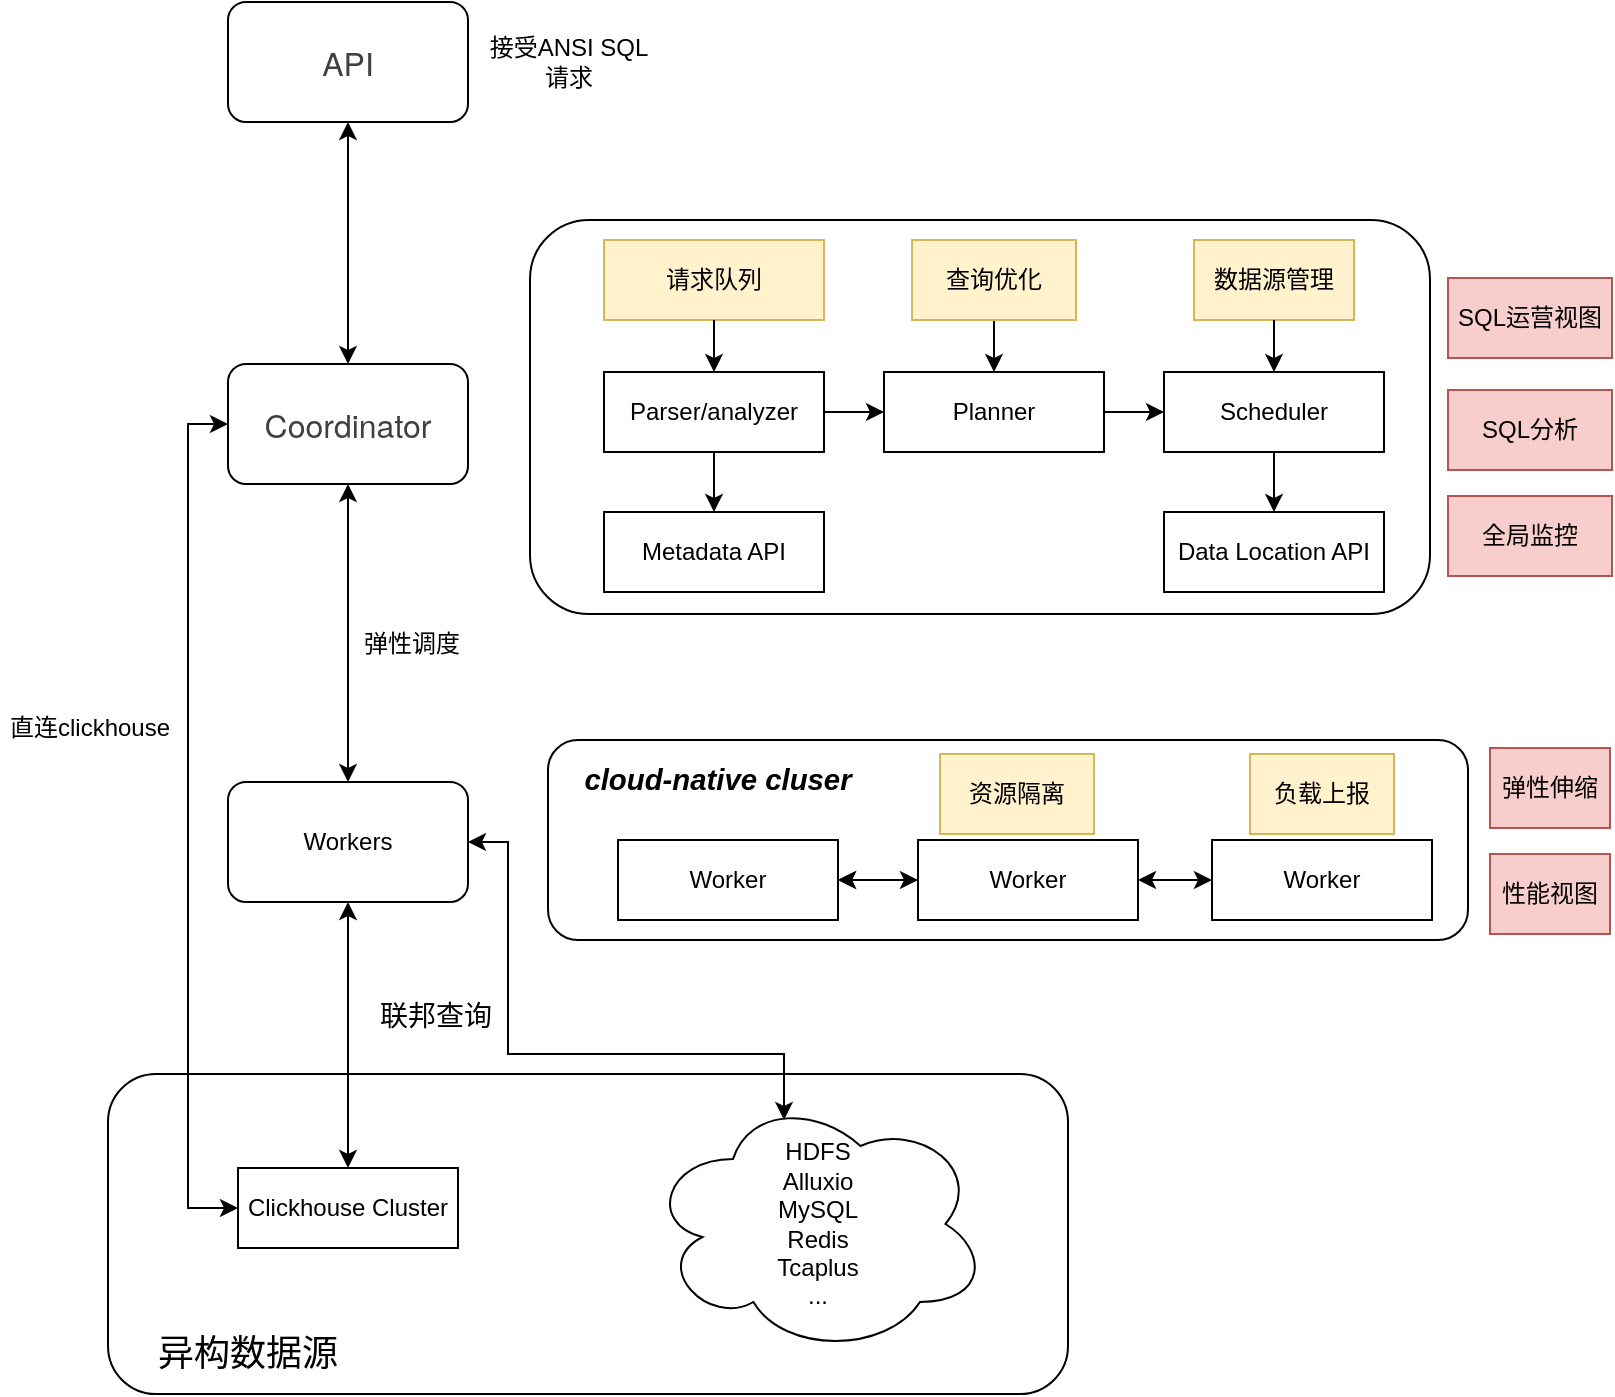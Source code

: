 <mxfile version="15.0.3" type="github">
  <diagram id="ivneqpC2ktw9vgJXLVSB" name="Page-1">
    <mxGraphModel dx="1422" dy="915" grid="1" gridSize="10" guides="1" tooltips="1" connect="1" arrows="1" fold="1" page="1" pageScale="1" pageWidth="827" pageHeight="1169" math="0" shadow="0">
      <root>
        <mxCell id="0" />
        <mxCell id="1" parent="0" />
        <mxCell id="soRaxVJ8dTag2EYTceL_-144" value="" style="group" vertex="1" connectable="0" parent="1">
          <mxGeometry x="216" y="254" width="806" height="696" as="geometry" />
        </mxCell>
        <mxCell id="soRaxVJ8dTag2EYTceL_-85" value="" style="rounded=1;whiteSpace=wrap;html=1;" vertex="1" parent="soRaxVJ8dTag2EYTceL_-144">
          <mxGeometry x="54" y="536" width="480" height="160" as="geometry" />
        </mxCell>
        <mxCell id="soRaxVJ8dTag2EYTceL_-84" value="" style="rounded=1;whiteSpace=wrap;html=1;" vertex="1" parent="soRaxVJ8dTag2EYTceL_-144">
          <mxGeometry x="265" y="109" width="450" height="197" as="geometry" />
        </mxCell>
        <mxCell id="soRaxVJ8dTag2EYTceL_-34" value="" style="rounded=1;whiteSpace=wrap;html=1;" vertex="1" parent="soRaxVJ8dTag2EYTceL_-144">
          <mxGeometry x="274" y="369" width="460" height="100" as="geometry" />
        </mxCell>
        <mxCell id="soRaxVJ8dTag2EYTceL_-1" value="&lt;span style=&quot;color: rgba(0 , 0 , 0 , 0.75) ; font-family: &amp;#34;helvetica neue&amp;#34; , &amp;#34;helvetica&amp;#34; , sans-serif ; font-size: 16px ; text-align: left ; background-color: rgb(255 , 255 , 255)&quot;&gt;Coordinator&lt;/span&gt;" style="rounded=1;whiteSpace=wrap;html=1;" vertex="1" parent="soRaxVJ8dTag2EYTceL_-144">
          <mxGeometry x="114" y="181" width="120" height="60" as="geometry" />
        </mxCell>
        <mxCell id="soRaxVJ8dTag2EYTceL_-2" value="Workers" style="rounded=1;whiteSpace=wrap;html=1;" vertex="1" parent="soRaxVJ8dTag2EYTceL_-144">
          <mxGeometry x="114" y="390" width="120" height="60" as="geometry" />
        </mxCell>
        <mxCell id="soRaxVJ8dTag2EYTceL_-4" value="Parser/analyzer" style="rounded=0;whiteSpace=wrap;html=1;" vertex="1" parent="soRaxVJ8dTag2EYTceL_-144">
          <mxGeometry x="302" y="185" width="110" height="40" as="geometry" />
        </mxCell>
        <mxCell id="soRaxVJ8dTag2EYTceL_-6" value="Planner" style="rounded=0;whiteSpace=wrap;html=1;" vertex="1" parent="soRaxVJ8dTag2EYTceL_-144">
          <mxGeometry x="442" y="185" width="110" height="40" as="geometry" />
        </mxCell>
        <mxCell id="soRaxVJ8dTag2EYTceL_-10" value="" style="edgeStyle=orthogonalEdgeStyle;rounded=0;orthogonalLoop=1;jettySize=auto;html=1;" edge="1" parent="soRaxVJ8dTag2EYTceL_-144" source="soRaxVJ8dTag2EYTceL_-4" target="soRaxVJ8dTag2EYTceL_-6">
          <mxGeometry relative="1" as="geometry" />
        </mxCell>
        <mxCell id="soRaxVJ8dTag2EYTceL_-7" value="Scheduler" style="rounded=0;whiteSpace=wrap;html=1;" vertex="1" parent="soRaxVJ8dTag2EYTceL_-144">
          <mxGeometry x="582" y="185" width="110" height="40" as="geometry" />
        </mxCell>
        <mxCell id="soRaxVJ8dTag2EYTceL_-11" value="" style="edgeStyle=orthogonalEdgeStyle;rounded=0;orthogonalLoop=1;jettySize=auto;html=1;" edge="1" parent="soRaxVJ8dTag2EYTceL_-144" source="soRaxVJ8dTag2EYTceL_-6" target="soRaxVJ8dTag2EYTceL_-7">
          <mxGeometry relative="1" as="geometry" />
        </mxCell>
        <mxCell id="soRaxVJ8dTag2EYTceL_-8" value="Metadata API" style="rounded=0;whiteSpace=wrap;html=1;" vertex="1" parent="soRaxVJ8dTag2EYTceL_-144">
          <mxGeometry x="302" y="255" width="110" height="40" as="geometry" />
        </mxCell>
        <mxCell id="soRaxVJ8dTag2EYTceL_-58" value="" style="edgeStyle=orthogonalEdgeStyle;rounded=0;orthogonalLoop=1;jettySize=auto;html=1;startArrow=none;startFill=0;endArrow=classic;endFill=1;" edge="1" parent="soRaxVJ8dTag2EYTceL_-144" source="soRaxVJ8dTag2EYTceL_-4" target="soRaxVJ8dTag2EYTceL_-8">
          <mxGeometry relative="1" as="geometry" />
        </mxCell>
        <mxCell id="soRaxVJ8dTag2EYTceL_-9" value="Data Location API" style="rounded=0;whiteSpace=wrap;html=1;" vertex="1" parent="soRaxVJ8dTag2EYTceL_-144">
          <mxGeometry x="582" y="255" width="110" height="40" as="geometry" />
        </mxCell>
        <mxCell id="soRaxVJ8dTag2EYTceL_-12" value="" style="edgeStyle=orthogonalEdgeStyle;rounded=0;orthogonalLoop=1;jettySize=auto;html=1;" edge="1" parent="soRaxVJ8dTag2EYTceL_-144" source="soRaxVJ8dTag2EYTceL_-7" target="soRaxVJ8dTag2EYTceL_-9">
          <mxGeometry relative="1" as="geometry" />
        </mxCell>
        <mxCell id="soRaxVJ8dTag2EYTceL_-14" value="Worker" style="rounded=0;whiteSpace=wrap;html=1;" vertex="1" parent="soRaxVJ8dTag2EYTceL_-144">
          <mxGeometry x="309" y="419" width="110" height="40" as="geometry" />
        </mxCell>
        <mxCell id="soRaxVJ8dTag2EYTceL_-20" value="" style="edgeStyle=orthogonalEdgeStyle;rounded=0;orthogonalLoop=1;jettySize=auto;html=1;startArrow=classic;startFill=1;" edge="1" parent="soRaxVJ8dTag2EYTceL_-144" source="soRaxVJ8dTag2EYTceL_-15" target="soRaxVJ8dTag2EYTceL_-14">
          <mxGeometry relative="1" as="geometry" />
        </mxCell>
        <mxCell id="soRaxVJ8dTag2EYTceL_-16" value="Worker" style="rounded=0;whiteSpace=wrap;html=1;" vertex="1" parent="soRaxVJ8dTag2EYTceL_-144">
          <mxGeometry x="606" y="419" width="110" height="40" as="geometry" />
        </mxCell>
        <mxCell id="soRaxVJ8dTag2EYTceL_-15" value="Worker" style="rounded=0;whiteSpace=wrap;html=1;" vertex="1" parent="soRaxVJ8dTag2EYTceL_-144">
          <mxGeometry x="459" y="419" width="110" height="40" as="geometry" />
        </mxCell>
        <mxCell id="soRaxVJ8dTag2EYTceL_-19" value="" style="edgeStyle=orthogonalEdgeStyle;rounded=0;orthogonalLoop=1;jettySize=auto;html=1;startArrow=classic;startFill=1;" edge="1" parent="soRaxVJ8dTag2EYTceL_-144" source="soRaxVJ8dTag2EYTceL_-15" target="soRaxVJ8dTag2EYTceL_-16">
          <mxGeometry relative="1" as="geometry" />
        </mxCell>
        <mxCell id="soRaxVJ8dTag2EYTceL_-26" value="" style="edgeStyle=orthogonalEdgeStyle;rounded=0;orthogonalLoop=1;jettySize=auto;html=1;startArrow=classic;startFill=1;endArrow=none;" edge="1" parent="soRaxVJ8dTag2EYTceL_-144" source="soRaxVJ8dTag2EYTceL_-14" target="soRaxVJ8dTag2EYTceL_-15">
          <mxGeometry relative="1" as="geometry">
            <mxPoint x="419" y="439" as="sourcePoint" />
            <mxPoint x="589" y="439" as="targetPoint" />
          </mxGeometry>
        </mxCell>
        <mxCell id="soRaxVJ8dTag2EYTceL_-28" value="&lt;span style=&quot;color: rgba(0 , 0 , 0 , 0.75) ; font-family: &amp;#34;helvetica neue&amp;#34; , &amp;#34;helvetica&amp;#34; , sans-serif ; font-size: 16px ; text-align: left ; background-color: rgb(255 , 255 , 255)&quot;&gt;API&lt;/span&gt;" style="rounded=1;whiteSpace=wrap;html=1;" vertex="1" parent="soRaxVJ8dTag2EYTceL_-144">
          <mxGeometry x="114" width="120" height="60" as="geometry" />
        </mxCell>
        <mxCell id="soRaxVJ8dTag2EYTceL_-32" value="Clickhouse Cluster" style="rounded=0;whiteSpace=wrap;html=1;" vertex="1" parent="soRaxVJ8dTag2EYTceL_-144">
          <mxGeometry x="119" y="583" width="110" height="40" as="geometry" />
        </mxCell>
        <mxCell id="soRaxVJ8dTag2EYTceL_-33" value="HDFS&lt;br&gt;Alluxio&lt;br&gt;MySQL&lt;br&gt;Redis&lt;br&gt;Tcaplus&lt;br&gt;..." style="ellipse;shape=cloud;whiteSpace=wrap;html=1;" vertex="1" parent="soRaxVJ8dTag2EYTceL_-144">
          <mxGeometry x="324" y="546" width="170" height="130" as="geometry" />
        </mxCell>
        <mxCell id="soRaxVJ8dTag2EYTceL_-35" value="&lt;p style=&quot;margin-top: 0pt ; margin-bottom: 0pt ; margin-left: 0in ; text-align: left ; direction: ltr ; unicode-bidi: embed ; word-break: normal&quot;&gt;&lt;span style=&quot;font-size: 11pt ; font-weight: bold ; font-style: italic&quot;&gt;cloud-native cluser&lt;/span&gt;&lt;/p&gt;" style="text;html=1;strokeColor=none;fillColor=none;align=center;verticalAlign=middle;whiteSpace=wrap;rounded=0;" vertex="1" parent="soRaxVJ8dTag2EYTceL_-144">
          <mxGeometry x="284" y="379" width="150" height="20" as="geometry" />
        </mxCell>
        <mxCell id="soRaxVJ8dTag2EYTceL_-38" value="资源隔离" style="rounded=0;whiteSpace=wrap;html=1;fillColor=#fff2cc;strokeColor=#d6b656;" vertex="1" parent="soRaxVJ8dTag2EYTceL_-144">
          <mxGeometry x="470" y="376" width="77" height="40" as="geometry" />
        </mxCell>
        <mxCell id="soRaxVJ8dTag2EYTceL_-39" value="弹性伸缩" style="rounded=0;whiteSpace=wrap;html=1;fillColor=#f8cecc;strokeColor=#b85450;" vertex="1" parent="soRaxVJ8dTag2EYTceL_-144">
          <mxGeometry x="745" y="373" width="60" height="40" as="geometry" />
        </mxCell>
        <mxCell id="soRaxVJ8dTag2EYTceL_-41" value="SQL分析" style="rounded=0;whiteSpace=wrap;html=1;fillColor=#f8cecc;strokeColor=#b85450;" vertex="1" parent="soRaxVJ8dTag2EYTceL_-144">
          <mxGeometry x="724" y="194" width="82" height="40" as="geometry" />
        </mxCell>
        <mxCell id="soRaxVJ8dTag2EYTceL_-45" value="SQL运营视图" style="rounded=0;whiteSpace=wrap;html=1;fillColor=#f8cecc;strokeColor=#b85450;" vertex="1" parent="soRaxVJ8dTag2EYTceL_-144">
          <mxGeometry x="724" y="138" width="82" height="40" as="geometry" />
        </mxCell>
        <mxCell id="soRaxVJ8dTag2EYTceL_-48" value="请求队列" style="rounded=0;whiteSpace=wrap;html=1;fillColor=#fff2cc;strokeColor=#d6b656;" vertex="1" parent="soRaxVJ8dTag2EYTceL_-144">
          <mxGeometry x="302" y="119" width="110" height="40" as="geometry" />
        </mxCell>
        <mxCell id="soRaxVJ8dTag2EYTceL_-60" value="" style="endArrow=classic;html=1;exitX=0.5;exitY=1;exitDx=0;exitDy=0;entryX=0.5;entryY=0;entryDx=0;entryDy=0;" edge="1" parent="soRaxVJ8dTag2EYTceL_-144" source="soRaxVJ8dTag2EYTceL_-48" target="soRaxVJ8dTag2EYTceL_-4">
          <mxGeometry width="50" height="50" relative="1" as="geometry">
            <mxPoint x="264" y="399" as="sourcePoint" />
            <mxPoint x="314" y="349" as="targetPoint" />
          </mxGeometry>
        </mxCell>
        <mxCell id="soRaxVJ8dTag2EYTceL_-64" value="数据源管理" style="rounded=0;whiteSpace=wrap;html=1;fillColor=#fff2cc;strokeColor=#d6b656;" vertex="1" parent="soRaxVJ8dTag2EYTceL_-144">
          <mxGeometry x="597" y="119" width="80" height="40" as="geometry" />
        </mxCell>
        <mxCell id="soRaxVJ8dTag2EYTceL_-65" value="负载上报" style="rounded=0;whiteSpace=wrap;html=1;fillColor=#fff2cc;strokeColor=#d6b656;" vertex="1" parent="soRaxVJ8dTag2EYTceL_-144">
          <mxGeometry x="625" y="376" width="72" height="40" as="geometry" />
        </mxCell>
        <mxCell id="soRaxVJ8dTag2EYTceL_-66" value="性能视图" style="rounded=0;whiteSpace=wrap;html=1;fillColor=#f8cecc;strokeColor=#b85450;" vertex="1" parent="soRaxVJ8dTag2EYTceL_-144">
          <mxGeometry x="745" y="426" width="60" height="40" as="geometry" />
        </mxCell>
        <mxCell id="soRaxVJ8dTag2EYTceL_-76" value="" style="edgeStyle=orthogonalEdgeStyle;rounded=0;orthogonalLoop=1;jettySize=auto;html=1;startArrow=none;startFill=0;endArrow=classic;endFill=1;" edge="1" parent="soRaxVJ8dTag2EYTceL_-144" source="soRaxVJ8dTag2EYTceL_-75" target="soRaxVJ8dTag2EYTceL_-6">
          <mxGeometry relative="1" as="geometry" />
        </mxCell>
        <mxCell id="soRaxVJ8dTag2EYTceL_-75" value="查询优化" style="rounded=0;whiteSpace=wrap;html=1;fillColor=#fff2cc;strokeColor=#d6b656;" vertex="1" parent="soRaxVJ8dTag2EYTceL_-144">
          <mxGeometry x="456" y="119" width="82" height="40" as="geometry" />
        </mxCell>
        <mxCell id="soRaxVJ8dTag2EYTceL_-78" value="" style="endArrow=classic;html=1;exitX=0.5;exitY=1;exitDx=0;exitDy=0;" edge="1" parent="soRaxVJ8dTag2EYTceL_-144" source="soRaxVJ8dTag2EYTceL_-64" target="soRaxVJ8dTag2EYTceL_-7">
          <mxGeometry width="50" height="50" relative="1" as="geometry">
            <mxPoint x="334" y="356" as="sourcePoint" />
            <mxPoint x="384" y="306" as="targetPoint" />
          </mxGeometry>
        </mxCell>
        <mxCell id="soRaxVJ8dTag2EYTceL_-70" style="edgeStyle=orthogonalEdgeStyle;rounded=0;orthogonalLoop=1;jettySize=auto;html=1;exitX=0;exitY=0.5;exitDx=0;exitDy=0;entryX=0;entryY=0.5;entryDx=0;entryDy=0;startArrow=classic;startFill=1;endArrow=classic;endFill=1;" edge="1" parent="soRaxVJ8dTag2EYTceL_-144" source="soRaxVJ8dTag2EYTceL_-1" target="soRaxVJ8dTag2EYTceL_-32">
          <mxGeometry relative="1" as="geometry" />
        </mxCell>
        <mxCell id="soRaxVJ8dTag2EYTceL_-80" value="" style="endArrow=classic;html=1;exitX=0.5;exitY=1;exitDx=0;exitDy=0;startArrow=classic;startFill=1;" edge="1" parent="soRaxVJ8dTag2EYTceL_-144" source="soRaxVJ8dTag2EYTceL_-28" target="soRaxVJ8dTag2EYTceL_-1">
          <mxGeometry width="50" height="50" relative="1" as="geometry">
            <mxPoint x="184" y="66" as="sourcePoint" />
            <mxPoint x="234" y="16" as="targetPoint" />
          </mxGeometry>
        </mxCell>
        <mxCell id="soRaxVJ8dTag2EYTceL_-71" value="" style="edgeStyle=orthogonalEdgeStyle;rounded=0;orthogonalLoop=1;jettySize=auto;html=1;startArrow=classic;startFill=1;endArrow=classic;endFill=1;" edge="1" parent="soRaxVJ8dTag2EYTceL_-144" source="soRaxVJ8dTag2EYTceL_-2" target="soRaxVJ8dTag2EYTceL_-32">
          <mxGeometry relative="1" as="geometry" />
        </mxCell>
        <mxCell id="soRaxVJ8dTag2EYTceL_-81" value="" style="endArrow=classic;html=1;exitX=0.5;exitY=1;exitDx=0;exitDy=0;entryX=0.5;entryY=0;entryDx=0;entryDy=0;startArrow=classic;startFill=1;" edge="1" parent="soRaxVJ8dTag2EYTceL_-144" source="soRaxVJ8dTag2EYTceL_-1" target="soRaxVJ8dTag2EYTceL_-2">
          <mxGeometry width="50" height="50" relative="1" as="geometry">
            <mxPoint x="334" y="356" as="sourcePoint" />
            <mxPoint x="174" y="406" as="targetPoint" />
          </mxGeometry>
        </mxCell>
        <mxCell id="soRaxVJ8dTag2EYTceL_-86" value="&lt;font style=&quot;font-size: 18px&quot;&gt;异构数据源&lt;/font&gt;" style="text;html=1;strokeColor=none;fillColor=none;align=center;verticalAlign=middle;whiteSpace=wrap;rounded=0;" vertex="1" parent="soRaxVJ8dTag2EYTceL_-144">
          <mxGeometry x="64" y="666" width="120" height="20" as="geometry" />
        </mxCell>
        <mxCell id="soRaxVJ8dTag2EYTceL_-87" value="直连clickhouse" style="text;html=1;strokeColor=none;fillColor=none;align=center;verticalAlign=middle;whiteSpace=wrap;rounded=0;" vertex="1" parent="soRaxVJ8dTag2EYTceL_-144">
          <mxGeometry y="353" width="90" height="20" as="geometry" />
        </mxCell>
        <mxCell id="soRaxVJ8dTag2EYTceL_-89" value="&lt;font style=&quot;font-size: 14px&quot;&gt;联邦查询&lt;/font&gt;" style="text;html=1;strokeColor=none;fillColor=none;align=center;verticalAlign=middle;whiteSpace=wrap;rounded=0;" vertex="1" parent="soRaxVJ8dTag2EYTceL_-144">
          <mxGeometry x="188" y="497" width="60" height="20" as="geometry" />
        </mxCell>
        <mxCell id="soRaxVJ8dTag2EYTceL_-91" value="全局监控" style="rounded=0;whiteSpace=wrap;html=1;fillColor=#f8cecc;strokeColor=#b85450;" vertex="1" parent="soRaxVJ8dTag2EYTceL_-144">
          <mxGeometry x="724" y="247" width="82" height="40" as="geometry" />
        </mxCell>
        <mxCell id="soRaxVJ8dTag2EYTceL_-141" value="接受ANSI SQL&lt;br&gt;请求" style="text;html=1;strokeColor=none;fillColor=none;align=center;verticalAlign=middle;whiteSpace=wrap;rounded=0;" vertex="1" parent="soRaxVJ8dTag2EYTceL_-144">
          <mxGeometry x="236" y="10" width="97" height="40" as="geometry" />
        </mxCell>
        <mxCell id="soRaxVJ8dTag2EYTceL_-143" value="弹性调度" style="text;html=1;strokeColor=none;fillColor=none;align=center;verticalAlign=middle;whiteSpace=wrap;rounded=0;" vertex="1" parent="soRaxVJ8dTag2EYTceL_-144">
          <mxGeometry x="178" y="311" width="56" height="20" as="geometry" />
        </mxCell>
        <mxCell id="soRaxVJ8dTag2EYTceL_-72" style="edgeStyle=orthogonalEdgeStyle;rounded=0;orthogonalLoop=1;jettySize=auto;html=1;exitX=1;exitY=0.5;exitDx=0;exitDy=0;entryX=0.4;entryY=0.1;entryDx=0;entryDy=0;entryPerimeter=0;startArrow=classic;startFill=1;endArrow=classic;endFill=1;" edge="1" parent="soRaxVJ8dTag2EYTceL_-144" source="soRaxVJ8dTag2EYTceL_-2" target="soRaxVJ8dTag2EYTceL_-33">
          <mxGeometry relative="1" as="geometry">
            <Array as="points">
              <mxPoint x="254" y="420" />
              <mxPoint x="254" y="526" />
              <mxPoint x="392" y="526" />
            </Array>
          </mxGeometry>
        </mxCell>
      </root>
    </mxGraphModel>
  </diagram>
</mxfile>
